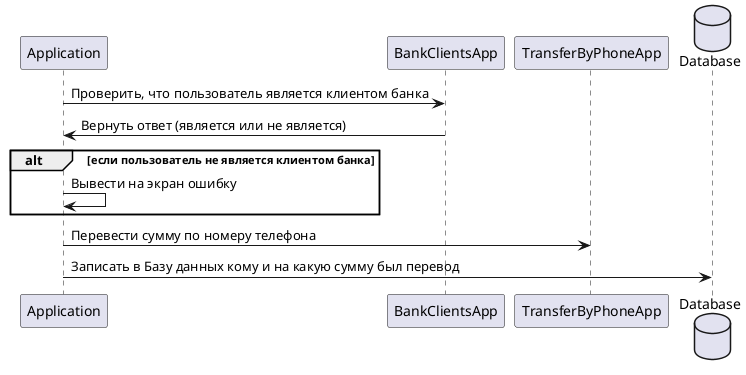 @startuml
participant Application as App
participant BankClientsApp as BankClients
participant TransferByPhoneApp as TransferByPhoneApp
database    Database    as DB
App -> BankClients : Проверить, что пользователь является клиентом банка
BankClients -> App : Вернуть ответ (является или не является)
alt если пользователь не является клиентом банка
App -> App: Вывести на экран ошибку
end
App -> TransferByPhoneApp : Перевести сумму по номеру телефона
App -> DB : Записать в Базу данных кому и на какую сумму был перевод
@enduml